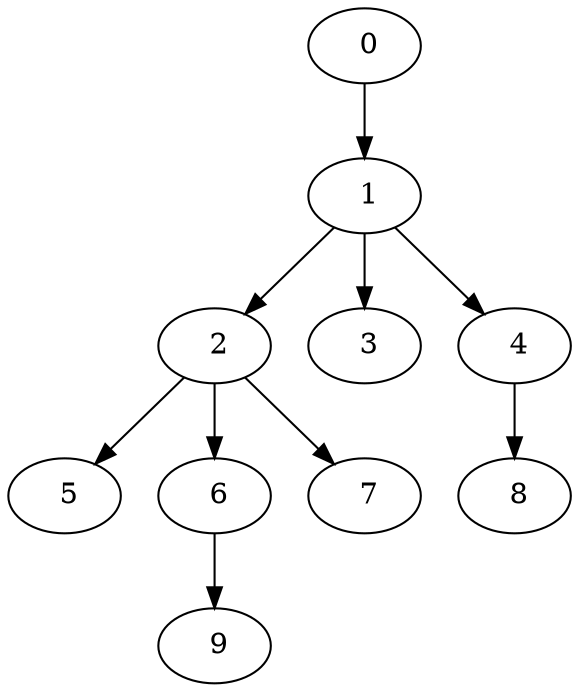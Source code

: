 digraph mytree {
" 0" -> " 1";
" 1" -> " 2";
" 1" -> " 3";
" 1" -> " 4";
" 2" -> " 5";
" 2" -> " 6";
" 2" -> " 7";
" 3";
" 4" -> " 8";
" 5";
" 6" -> " 9";
" 7";
" 8";
" 9";
}
